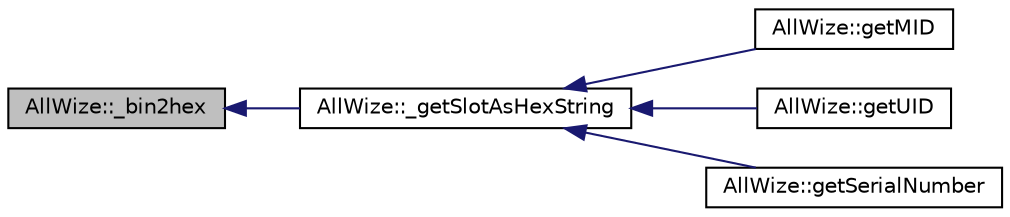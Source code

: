 digraph "AllWize::_bin2hex"
{
  edge [fontname="Helvetica",fontsize="10",labelfontname="Helvetica",labelfontsize="10"];
  node [fontname="Helvetica",fontsize="10",shape=record];
  rankdir="LR";
  Node8 [label="AllWize::_bin2hex",height=0.2,width=0.4,color="black", fillcolor="grey75", style="filled", fontcolor="black"];
  Node8 -> Node9 [dir="back",color="midnightblue",fontsize="10",style="solid",fontname="Helvetica"];
  Node9 [label="AllWize::_getSlotAsHexString",height=0.2,width=0.4,color="black", fillcolor="white", style="filled",URL="$classAllWize.html#a00c33c9c6ea16acda17c42e2070b2c74",tooltip="Returns the contents of the memory from a certain address as an HEX String. "];
  Node9 -> Node10 [dir="back",color="midnightblue",fontsize="10",style="solid",fontname="Helvetica"];
  Node10 [label="AllWize::getMID",height=0.2,width=0.4,color="black", fillcolor="white", style="filled",URL="$classAllWize.html#af5845d6ca0dcab9a6b334c23315601ca",tooltip="Returns the Manufacturer ID. "];
  Node9 -> Node11 [dir="back",color="midnightblue",fontsize="10",style="solid",fontname="Helvetica"];
  Node11 [label="AllWize::getUID",height=0.2,width=0.4,color="black", fillcolor="white", style="filled",URL="$classAllWize.html#a9b1ffa7c920060bb835003f064c0da49",tooltip="Returns the Unique ID string. "];
  Node9 -> Node12 [dir="back",color="midnightblue",fontsize="10",style="solid",fontname="Helvetica"];
  Node12 [label="AllWize::getSerialNumber",height=0.2,width=0.4,color="black", fillcolor="white", style="filled",URL="$classAllWize.html#a0a0ac3f0d56a60c6baa5ddea443d4464",tooltip="Returns the module serial number. "];
}
